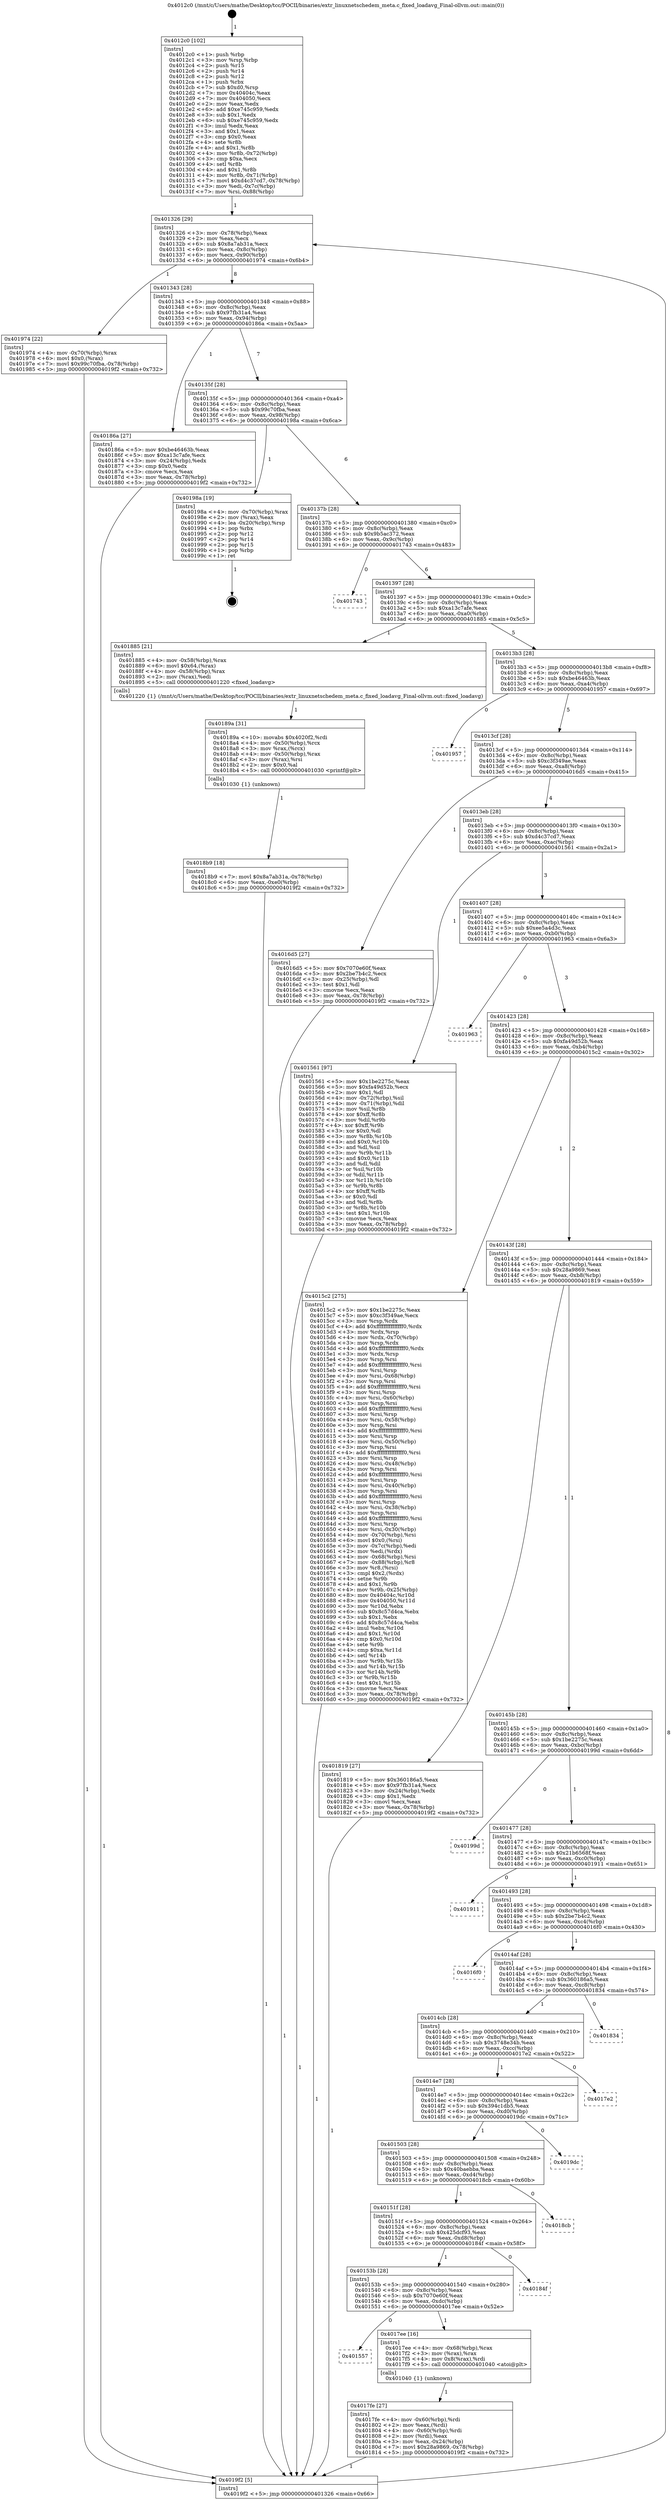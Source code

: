 digraph "0x4012c0" {
  label = "0x4012c0 (/mnt/c/Users/mathe/Desktop/tcc/POCII/binaries/extr_linuxnetschedem_meta.c_fixed_loadavg_Final-ollvm.out::main(0))"
  labelloc = "t"
  node[shape=record]

  Entry [label="",width=0.3,height=0.3,shape=circle,fillcolor=black,style=filled]
  "0x401326" [label="{
     0x401326 [29]\l
     | [instrs]\l
     &nbsp;&nbsp;0x401326 \<+3\>: mov -0x78(%rbp),%eax\l
     &nbsp;&nbsp;0x401329 \<+2\>: mov %eax,%ecx\l
     &nbsp;&nbsp;0x40132b \<+6\>: sub $0x8a7ab31a,%ecx\l
     &nbsp;&nbsp;0x401331 \<+6\>: mov %eax,-0x8c(%rbp)\l
     &nbsp;&nbsp;0x401337 \<+6\>: mov %ecx,-0x90(%rbp)\l
     &nbsp;&nbsp;0x40133d \<+6\>: je 0000000000401974 \<main+0x6b4\>\l
  }"]
  "0x401974" [label="{
     0x401974 [22]\l
     | [instrs]\l
     &nbsp;&nbsp;0x401974 \<+4\>: mov -0x70(%rbp),%rax\l
     &nbsp;&nbsp;0x401978 \<+6\>: movl $0x0,(%rax)\l
     &nbsp;&nbsp;0x40197e \<+7\>: movl $0x99c70fba,-0x78(%rbp)\l
     &nbsp;&nbsp;0x401985 \<+5\>: jmp 00000000004019f2 \<main+0x732\>\l
  }"]
  "0x401343" [label="{
     0x401343 [28]\l
     | [instrs]\l
     &nbsp;&nbsp;0x401343 \<+5\>: jmp 0000000000401348 \<main+0x88\>\l
     &nbsp;&nbsp;0x401348 \<+6\>: mov -0x8c(%rbp),%eax\l
     &nbsp;&nbsp;0x40134e \<+5\>: sub $0x97fb31a4,%eax\l
     &nbsp;&nbsp;0x401353 \<+6\>: mov %eax,-0x94(%rbp)\l
     &nbsp;&nbsp;0x401359 \<+6\>: je 000000000040186a \<main+0x5aa\>\l
  }"]
  Exit [label="",width=0.3,height=0.3,shape=circle,fillcolor=black,style=filled,peripheries=2]
  "0x40186a" [label="{
     0x40186a [27]\l
     | [instrs]\l
     &nbsp;&nbsp;0x40186a \<+5\>: mov $0xbe46463b,%eax\l
     &nbsp;&nbsp;0x40186f \<+5\>: mov $0xa13c7afe,%ecx\l
     &nbsp;&nbsp;0x401874 \<+3\>: mov -0x24(%rbp),%edx\l
     &nbsp;&nbsp;0x401877 \<+3\>: cmp $0x0,%edx\l
     &nbsp;&nbsp;0x40187a \<+3\>: cmove %ecx,%eax\l
     &nbsp;&nbsp;0x40187d \<+3\>: mov %eax,-0x78(%rbp)\l
     &nbsp;&nbsp;0x401880 \<+5\>: jmp 00000000004019f2 \<main+0x732\>\l
  }"]
  "0x40135f" [label="{
     0x40135f [28]\l
     | [instrs]\l
     &nbsp;&nbsp;0x40135f \<+5\>: jmp 0000000000401364 \<main+0xa4\>\l
     &nbsp;&nbsp;0x401364 \<+6\>: mov -0x8c(%rbp),%eax\l
     &nbsp;&nbsp;0x40136a \<+5\>: sub $0x99c70fba,%eax\l
     &nbsp;&nbsp;0x40136f \<+6\>: mov %eax,-0x98(%rbp)\l
     &nbsp;&nbsp;0x401375 \<+6\>: je 000000000040198a \<main+0x6ca\>\l
  }"]
  "0x4018b9" [label="{
     0x4018b9 [18]\l
     | [instrs]\l
     &nbsp;&nbsp;0x4018b9 \<+7\>: movl $0x8a7ab31a,-0x78(%rbp)\l
     &nbsp;&nbsp;0x4018c0 \<+6\>: mov %eax,-0xe0(%rbp)\l
     &nbsp;&nbsp;0x4018c6 \<+5\>: jmp 00000000004019f2 \<main+0x732\>\l
  }"]
  "0x40198a" [label="{
     0x40198a [19]\l
     | [instrs]\l
     &nbsp;&nbsp;0x40198a \<+4\>: mov -0x70(%rbp),%rax\l
     &nbsp;&nbsp;0x40198e \<+2\>: mov (%rax),%eax\l
     &nbsp;&nbsp;0x401990 \<+4\>: lea -0x20(%rbp),%rsp\l
     &nbsp;&nbsp;0x401994 \<+1\>: pop %rbx\l
     &nbsp;&nbsp;0x401995 \<+2\>: pop %r12\l
     &nbsp;&nbsp;0x401997 \<+2\>: pop %r14\l
     &nbsp;&nbsp;0x401999 \<+2\>: pop %r15\l
     &nbsp;&nbsp;0x40199b \<+1\>: pop %rbp\l
     &nbsp;&nbsp;0x40199c \<+1\>: ret\l
  }"]
  "0x40137b" [label="{
     0x40137b [28]\l
     | [instrs]\l
     &nbsp;&nbsp;0x40137b \<+5\>: jmp 0000000000401380 \<main+0xc0\>\l
     &nbsp;&nbsp;0x401380 \<+6\>: mov -0x8c(%rbp),%eax\l
     &nbsp;&nbsp;0x401386 \<+5\>: sub $0x9b5ac372,%eax\l
     &nbsp;&nbsp;0x40138b \<+6\>: mov %eax,-0x9c(%rbp)\l
     &nbsp;&nbsp;0x401391 \<+6\>: je 0000000000401743 \<main+0x483\>\l
  }"]
  "0x40189a" [label="{
     0x40189a [31]\l
     | [instrs]\l
     &nbsp;&nbsp;0x40189a \<+10\>: movabs $0x4020f2,%rdi\l
     &nbsp;&nbsp;0x4018a4 \<+4\>: mov -0x50(%rbp),%rcx\l
     &nbsp;&nbsp;0x4018a8 \<+3\>: mov %rax,(%rcx)\l
     &nbsp;&nbsp;0x4018ab \<+4\>: mov -0x50(%rbp),%rax\l
     &nbsp;&nbsp;0x4018af \<+3\>: mov (%rax),%rsi\l
     &nbsp;&nbsp;0x4018b2 \<+2\>: mov $0x0,%al\l
     &nbsp;&nbsp;0x4018b4 \<+5\>: call 0000000000401030 \<printf@plt\>\l
     | [calls]\l
     &nbsp;&nbsp;0x401030 \{1\} (unknown)\l
  }"]
  "0x401743" [label="{
     0x401743\l
  }", style=dashed]
  "0x401397" [label="{
     0x401397 [28]\l
     | [instrs]\l
     &nbsp;&nbsp;0x401397 \<+5\>: jmp 000000000040139c \<main+0xdc\>\l
     &nbsp;&nbsp;0x40139c \<+6\>: mov -0x8c(%rbp),%eax\l
     &nbsp;&nbsp;0x4013a2 \<+5\>: sub $0xa13c7afe,%eax\l
     &nbsp;&nbsp;0x4013a7 \<+6\>: mov %eax,-0xa0(%rbp)\l
     &nbsp;&nbsp;0x4013ad \<+6\>: je 0000000000401885 \<main+0x5c5\>\l
  }"]
  "0x4017fe" [label="{
     0x4017fe [27]\l
     | [instrs]\l
     &nbsp;&nbsp;0x4017fe \<+4\>: mov -0x60(%rbp),%rdi\l
     &nbsp;&nbsp;0x401802 \<+2\>: mov %eax,(%rdi)\l
     &nbsp;&nbsp;0x401804 \<+4\>: mov -0x60(%rbp),%rdi\l
     &nbsp;&nbsp;0x401808 \<+2\>: mov (%rdi),%eax\l
     &nbsp;&nbsp;0x40180a \<+3\>: mov %eax,-0x24(%rbp)\l
     &nbsp;&nbsp;0x40180d \<+7\>: movl $0x28a9869,-0x78(%rbp)\l
     &nbsp;&nbsp;0x401814 \<+5\>: jmp 00000000004019f2 \<main+0x732\>\l
  }"]
  "0x401885" [label="{
     0x401885 [21]\l
     | [instrs]\l
     &nbsp;&nbsp;0x401885 \<+4\>: mov -0x58(%rbp),%rax\l
     &nbsp;&nbsp;0x401889 \<+6\>: movl $0x64,(%rax)\l
     &nbsp;&nbsp;0x40188f \<+4\>: mov -0x58(%rbp),%rax\l
     &nbsp;&nbsp;0x401893 \<+2\>: mov (%rax),%edi\l
     &nbsp;&nbsp;0x401895 \<+5\>: call 0000000000401220 \<fixed_loadavg\>\l
     | [calls]\l
     &nbsp;&nbsp;0x401220 \{1\} (/mnt/c/Users/mathe/Desktop/tcc/POCII/binaries/extr_linuxnetschedem_meta.c_fixed_loadavg_Final-ollvm.out::fixed_loadavg)\l
  }"]
  "0x4013b3" [label="{
     0x4013b3 [28]\l
     | [instrs]\l
     &nbsp;&nbsp;0x4013b3 \<+5\>: jmp 00000000004013b8 \<main+0xf8\>\l
     &nbsp;&nbsp;0x4013b8 \<+6\>: mov -0x8c(%rbp),%eax\l
     &nbsp;&nbsp;0x4013be \<+5\>: sub $0xbe46463b,%eax\l
     &nbsp;&nbsp;0x4013c3 \<+6\>: mov %eax,-0xa4(%rbp)\l
     &nbsp;&nbsp;0x4013c9 \<+6\>: je 0000000000401957 \<main+0x697\>\l
  }"]
  "0x401557" [label="{
     0x401557\l
  }", style=dashed]
  "0x401957" [label="{
     0x401957\l
  }", style=dashed]
  "0x4013cf" [label="{
     0x4013cf [28]\l
     | [instrs]\l
     &nbsp;&nbsp;0x4013cf \<+5\>: jmp 00000000004013d4 \<main+0x114\>\l
     &nbsp;&nbsp;0x4013d4 \<+6\>: mov -0x8c(%rbp),%eax\l
     &nbsp;&nbsp;0x4013da \<+5\>: sub $0xc3f349ae,%eax\l
     &nbsp;&nbsp;0x4013df \<+6\>: mov %eax,-0xa8(%rbp)\l
     &nbsp;&nbsp;0x4013e5 \<+6\>: je 00000000004016d5 \<main+0x415\>\l
  }"]
  "0x4017ee" [label="{
     0x4017ee [16]\l
     | [instrs]\l
     &nbsp;&nbsp;0x4017ee \<+4\>: mov -0x68(%rbp),%rax\l
     &nbsp;&nbsp;0x4017f2 \<+3\>: mov (%rax),%rax\l
     &nbsp;&nbsp;0x4017f5 \<+4\>: mov 0x8(%rax),%rdi\l
     &nbsp;&nbsp;0x4017f9 \<+5\>: call 0000000000401040 \<atoi@plt\>\l
     | [calls]\l
     &nbsp;&nbsp;0x401040 \{1\} (unknown)\l
  }"]
  "0x4016d5" [label="{
     0x4016d5 [27]\l
     | [instrs]\l
     &nbsp;&nbsp;0x4016d5 \<+5\>: mov $0x7070e60f,%eax\l
     &nbsp;&nbsp;0x4016da \<+5\>: mov $0x2be7b4c2,%ecx\l
     &nbsp;&nbsp;0x4016df \<+3\>: mov -0x25(%rbp),%dl\l
     &nbsp;&nbsp;0x4016e2 \<+3\>: test $0x1,%dl\l
     &nbsp;&nbsp;0x4016e5 \<+3\>: cmovne %ecx,%eax\l
     &nbsp;&nbsp;0x4016e8 \<+3\>: mov %eax,-0x78(%rbp)\l
     &nbsp;&nbsp;0x4016eb \<+5\>: jmp 00000000004019f2 \<main+0x732\>\l
  }"]
  "0x4013eb" [label="{
     0x4013eb [28]\l
     | [instrs]\l
     &nbsp;&nbsp;0x4013eb \<+5\>: jmp 00000000004013f0 \<main+0x130\>\l
     &nbsp;&nbsp;0x4013f0 \<+6\>: mov -0x8c(%rbp),%eax\l
     &nbsp;&nbsp;0x4013f6 \<+5\>: sub $0xd4c37cd7,%eax\l
     &nbsp;&nbsp;0x4013fb \<+6\>: mov %eax,-0xac(%rbp)\l
     &nbsp;&nbsp;0x401401 \<+6\>: je 0000000000401561 \<main+0x2a1\>\l
  }"]
  "0x40153b" [label="{
     0x40153b [28]\l
     | [instrs]\l
     &nbsp;&nbsp;0x40153b \<+5\>: jmp 0000000000401540 \<main+0x280\>\l
     &nbsp;&nbsp;0x401540 \<+6\>: mov -0x8c(%rbp),%eax\l
     &nbsp;&nbsp;0x401546 \<+5\>: sub $0x7070e60f,%eax\l
     &nbsp;&nbsp;0x40154b \<+6\>: mov %eax,-0xdc(%rbp)\l
     &nbsp;&nbsp;0x401551 \<+6\>: je 00000000004017ee \<main+0x52e\>\l
  }"]
  "0x401561" [label="{
     0x401561 [97]\l
     | [instrs]\l
     &nbsp;&nbsp;0x401561 \<+5\>: mov $0x1be2275c,%eax\l
     &nbsp;&nbsp;0x401566 \<+5\>: mov $0xfa49d52b,%ecx\l
     &nbsp;&nbsp;0x40156b \<+2\>: mov $0x1,%dl\l
     &nbsp;&nbsp;0x40156d \<+4\>: mov -0x72(%rbp),%sil\l
     &nbsp;&nbsp;0x401571 \<+4\>: mov -0x71(%rbp),%dil\l
     &nbsp;&nbsp;0x401575 \<+3\>: mov %sil,%r8b\l
     &nbsp;&nbsp;0x401578 \<+4\>: xor $0xff,%r8b\l
     &nbsp;&nbsp;0x40157c \<+3\>: mov %dil,%r9b\l
     &nbsp;&nbsp;0x40157f \<+4\>: xor $0xff,%r9b\l
     &nbsp;&nbsp;0x401583 \<+3\>: xor $0x0,%dl\l
     &nbsp;&nbsp;0x401586 \<+3\>: mov %r8b,%r10b\l
     &nbsp;&nbsp;0x401589 \<+4\>: and $0x0,%r10b\l
     &nbsp;&nbsp;0x40158d \<+3\>: and %dl,%sil\l
     &nbsp;&nbsp;0x401590 \<+3\>: mov %r9b,%r11b\l
     &nbsp;&nbsp;0x401593 \<+4\>: and $0x0,%r11b\l
     &nbsp;&nbsp;0x401597 \<+3\>: and %dl,%dil\l
     &nbsp;&nbsp;0x40159a \<+3\>: or %sil,%r10b\l
     &nbsp;&nbsp;0x40159d \<+3\>: or %dil,%r11b\l
     &nbsp;&nbsp;0x4015a0 \<+3\>: xor %r11b,%r10b\l
     &nbsp;&nbsp;0x4015a3 \<+3\>: or %r9b,%r8b\l
     &nbsp;&nbsp;0x4015a6 \<+4\>: xor $0xff,%r8b\l
     &nbsp;&nbsp;0x4015aa \<+3\>: or $0x0,%dl\l
     &nbsp;&nbsp;0x4015ad \<+3\>: and %dl,%r8b\l
     &nbsp;&nbsp;0x4015b0 \<+3\>: or %r8b,%r10b\l
     &nbsp;&nbsp;0x4015b3 \<+4\>: test $0x1,%r10b\l
     &nbsp;&nbsp;0x4015b7 \<+3\>: cmovne %ecx,%eax\l
     &nbsp;&nbsp;0x4015ba \<+3\>: mov %eax,-0x78(%rbp)\l
     &nbsp;&nbsp;0x4015bd \<+5\>: jmp 00000000004019f2 \<main+0x732\>\l
  }"]
  "0x401407" [label="{
     0x401407 [28]\l
     | [instrs]\l
     &nbsp;&nbsp;0x401407 \<+5\>: jmp 000000000040140c \<main+0x14c\>\l
     &nbsp;&nbsp;0x40140c \<+6\>: mov -0x8c(%rbp),%eax\l
     &nbsp;&nbsp;0x401412 \<+5\>: sub $0xee5a4d3c,%eax\l
     &nbsp;&nbsp;0x401417 \<+6\>: mov %eax,-0xb0(%rbp)\l
     &nbsp;&nbsp;0x40141d \<+6\>: je 0000000000401963 \<main+0x6a3\>\l
  }"]
  "0x4019f2" [label="{
     0x4019f2 [5]\l
     | [instrs]\l
     &nbsp;&nbsp;0x4019f2 \<+5\>: jmp 0000000000401326 \<main+0x66\>\l
  }"]
  "0x4012c0" [label="{
     0x4012c0 [102]\l
     | [instrs]\l
     &nbsp;&nbsp;0x4012c0 \<+1\>: push %rbp\l
     &nbsp;&nbsp;0x4012c1 \<+3\>: mov %rsp,%rbp\l
     &nbsp;&nbsp;0x4012c4 \<+2\>: push %r15\l
     &nbsp;&nbsp;0x4012c6 \<+2\>: push %r14\l
     &nbsp;&nbsp;0x4012c8 \<+2\>: push %r12\l
     &nbsp;&nbsp;0x4012ca \<+1\>: push %rbx\l
     &nbsp;&nbsp;0x4012cb \<+7\>: sub $0xd0,%rsp\l
     &nbsp;&nbsp;0x4012d2 \<+7\>: mov 0x40404c,%eax\l
     &nbsp;&nbsp;0x4012d9 \<+7\>: mov 0x404050,%ecx\l
     &nbsp;&nbsp;0x4012e0 \<+2\>: mov %eax,%edx\l
     &nbsp;&nbsp;0x4012e2 \<+6\>: add $0xe745c959,%edx\l
     &nbsp;&nbsp;0x4012e8 \<+3\>: sub $0x1,%edx\l
     &nbsp;&nbsp;0x4012eb \<+6\>: sub $0xe745c959,%edx\l
     &nbsp;&nbsp;0x4012f1 \<+3\>: imul %edx,%eax\l
     &nbsp;&nbsp;0x4012f4 \<+3\>: and $0x1,%eax\l
     &nbsp;&nbsp;0x4012f7 \<+3\>: cmp $0x0,%eax\l
     &nbsp;&nbsp;0x4012fa \<+4\>: sete %r8b\l
     &nbsp;&nbsp;0x4012fe \<+4\>: and $0x1,%r8b\l
     &nbsp;&nbsp;0x401302 \<+4\>: mov %r8b,-0x72(%rbp)\l
     &nbsp;&nbsp;0x401306 \<+3\>: cmp $0xa,%ecx\l
     &nbsp;&nbsp;0x401309 \<+4\>: setl %r8b\l
     &nbsp;&nbsp;0x40130d \<+4\>: and $0x1,%r8b\l
     &nbsp;&nbsp;0x401311 \<+4\>: mov %r8b,-0x71(%rbp)\l
     &nbsp;&nbsp;0x401315 \<+7\>: movl $0xd4c37cd7,-0x78(%rbp)\l
     &nbsp;&nbsp;0x40131c \<+3\>: mov %edi,-0x7c(%rbp)\l
     &nbsp;&nbsp;0x40131f \<+7\>: mov %rsi,-0x88(%rbp)\l
  }"]
  "0x40184f" [label="{
     0x40184f\l
  }", style=dashed]
  "0x401963" [label="{
     0x401963\l
  }", style=dashed]
  "0x401423" [label="{
     0x401423 [28]\l
     | [instrs]\l
     &nbsp;&nbsp;0x401423 \<+5\>: jmp 0000000000401428 \<main+0x168\>\l
     &nbsp;&nbsp;0x401428 \<+6\>: mov -0x8c(%rbp),%eax\l
     &nbsp;&nbsp;0x40142e \<+5\>: sub $0xfa49d52b,%eax\l
     &nbsp;&nbsp;0x401433 \<+6\>: mov %eax,-0xb4(%rbp)\l
     &nbsp;&nbsp;0x401439 \<+6\>: je 00000000004015c2 \<main+0x302\>\l
  }"]
  "0x40151f" [label="{
     0x40151f [28]\l
     | [instrs]\l
     &nbsp;&nbsp;0x40151f \<+5\>: jmp 0000000000401524 \<main+0x264\>\l
     &nbsp;&nbsp;0x401524 \<+6\>: mov -0x8c(%rbp),%eax\l
     &nbsp;&nbsp;0x40152a \<+5\>: sub $0x425dcf93,%eax\l
     &nbsp;&nbsp;0x40152f \<+6\>: mov %eax,-0xd8(%rbp)\l
     &nbsp;&nbsp;0x401535 \<+6\>: je 000000000040184f \<main+0x58f\>\l
  }"]
  "0x4015c2" [label="{
     0x4015c2 [275]\l
     | [instrs]\l
     &nbsp;&nbsp;0x4015c2 \<+5\>: mov $0x1be2275c,%eax\l
     &nbsp;&nbsp;0x4015c7 \<+5\>: mov $0xc3f349ae,%ecx\l
     &nbsp;&nbsp;0x4015cc \<+3\>: mov %rsp,%rdx\l
     &nbsp;&nbsp;0x4015cf \<+4\>: add $0xfffffffffffffff0,%rdx\l
     &nbsp;&nbsp;0x4015d3 \<+3\>: mov %rdx,%rsp\l
     &nbsp;&nbsp;0x4015d6 \<+4\>: mov %rdx,-0x70(%rbp)\l
     &nbsp;&nbsp;0x4015da \<+3\>: mov %rsp,%rdx\l
     &nbsp;&nbsp;0x4015dd \<+4\>: add $0xfffffffffffffff0,%rdx\l
     &nbsp;&nbsp;0x4015e1 \<+3\>: mov %rdx,%rsp\l
     &nbsp;&nbsp;0x4015e4 \<+3\>: mov %rsp,%rsi\l
     &nbsp;&nbsp;0x4015e7 \<+4\>: add $0xfffffffffffffff0,%rsi\l
     &nbsp;&nbsp;0x4015eb \<+3\>: mov %rsi,%rsp\l
     &nbsp;&nbsp;0x4015ee \<+4\>: mov %rsi,-0x68(%rbp)\l
     &nbsp;&nbsp;0x4015f2 \<+3\>: mov %rsp,%rsi\l
     &nbsp;&nbsp;0x4015f5 \<+4\>: add $0xfffffffffffffff0,%rsi\l
     &nbsp;&nbsp;0x4015f9 \<+3\>: mov %rsi,%rsp\l
     &nbsp;&nbsp;0x4015fc \<+4\>: mov %rsi,-0x60(%rbp)\l
     &nbsp;&nbsp;0x401600 \<+3\>: mov %rsp,%rsi\l
     &nbsp;&nbsp;0x401603 \<+4\>: add $0xfffffffffffffff0,%rsi\l
     &nbsp;&nbsp;0x401607 \<+3\>: mov %rsi,%rsp\l
     &nbsp;&nbsp;0x40160a \<+4\>: mov %rsi,-0x58(%rbp)\l
     &nbsp;&nbsp;0x40160e \<+3\>: mov %rsp,%rsi\l
     &nbsp;&nbsp;0x401611 \<+4\>: add $0xfffffffffffffff0,%rsi\l
     &nbsp;&nbsp;0x401615 \<+3\>: mov %rsi,%rsp\l
     &nbsp;&nbsp;0x401618 \<+4\>: mov %rsi,-0x50(%rbp)\l
     &nbsp;&nbsp;0x40161c \<+3\>: mov %rsp,%rsi\l
     &nbsp;&nbsp;0x40161f \<+4\>: add $0xfffffffffffffff0,%rsi\l
     &nbsp;&nbsp;0x401623 \<+3\>: mov %rsi,%rsp\l
     &nbsp;&nbsp;0x401626 \<+4\>: mov %rsi,-0x48(%rbp)\l
     &nbsp;&nbsp;0x40162a \<+3\>: mov %rsp,%rsi\l
     &nbsp;&nbsp;0x40162d \<+4\>: add $0xfffffffffffffff0,%rsi\l
     &nbsp;&nbsp;0x401631 \<+3\>: mov %rsi,%rsp\l
     &nbsp;&nbsp;0x401634 \<+4\>: mov %rsi,-0x40(%rbp)\l
     &nbsp;&nbsp;0x401638 \<+3\>: mov %rsp,%rsi\l
     &nbsp;&nbsp;0x40163b \<+4\>: add $0xfffffffffffffff0,%rsi\l
     &nbsp;&nbsp;0x40163f \<+3\>: mov %rsi,%rsp\l
     &nbsp;&nbsp;0x401642 \<+4\>: mov %rsi,-0x38(%rbp)\l
     &nbsp;&nbsp;0x401646 \<+3\>: mov %rsp,%rsi\l
     &nbsp;&nbsp;0x401649 \<+4\>: add $0xfffffffffffffff0,%rsi\l
     &nbsp;&nbsp;0x40164d \<+3\>: mov %rsi,%rsp\l
     &nbsp;&nbsp;0x401650 \<+4\>: mov %rsi,-0x30(%rbp)\l
     &nbsp;&nbsp;0x401654 \<+4\>: mov -0x70(%rbp),%rsi\l
     &nbsp;&nbsp;0x401658 \<+6\>: movl $0x0,(%rsi)\l
     &nbsp;&nbsp;0x40165e \<+3\>: mov -0x7c(%rbp),%edi\l
     &nbsp;&nbsp;0x401661 \<+2\>: mov %edi,(%rdx)\l
     &nbsp;&nbsp;0x401663 \<+4\>: mov -0x68(%rbp),%rsi\l
     &nbsp;&nbsp;0x401667 \<+7\>: mov -0x88(%rbp),%r8\l
     &nbsp;&nbsp;0x40166e \<+3\>: mov %r8,(%rsi)\l
     &nbsp;&nbsp;0x401671 \<+3\>: cmpl $0x2,(%rdx)\l
     &nbsp;&nbsp;0x401674 \<+4\>: setne %r9b\l
     &nbsp;&nbsp;0x401678 \<+4\>: and $0x1,%r9b\l
     &nbsp;&nbsp;0x40167c \<+4\>: mov %r9b,-0x25(%rbp)\l
     &nbsp;&nbsp;0x401680 \<+8\>: mov 0x40404c,%r10d\l
     &nbsp;&nbsp;0x401688 \<+8\>: mov 0x404050,%r11d\l
     &nbsp;&nbsp;0x401690 \<+3\>: mov %r10d,%ebx\l
     &nbsp;&nbsp;0x401693 \<+6\>: sub $0x8c57d4ca,%ebx\l
     &nbsp;&nbsp;0x401699 \<+3\>: sub $0x1,%ebx\l
     &nbsp;&nbsp;0x40169c \<+6\>: add $0x8c57d4ca,%ebx\l
     &nbsp;&nbsp;0x4016a2 \<+4\>: imul %ebx,%r10d\l
     &nbsp;&nbsp;0x4016a6 \<+4\>: and $0x1,%r10d\l
     &nbsp;&nbsp;0x4016aa \<+4\>: cmp $0x0,%r10d\l
     &nbsp;&nbsp;0x4016ae \<+4\>: sete %r9b\l
     &nbsp;&nbsp;0x4016b2 \<+4\>: cmp $0xa,%r11d\l
     &nbsp;&nbsp;0x4016b6 \<+4\>: setl %r14b\l
     &nbsp;&nbsp;0x4016ba \<+3\>: mov %r9b,%r15b\l
     &nbsp;&nbsp;0x4016bd \<+3\>: and %r14b,%r15b\l
     &nbsp;&nbsp;0x4016c0 \<+3\>: xor %r14b,%r9b\l
     &nbsp;&nbsp;0x4016c3 \<+3\>: or %r9b,%r15b\l
     &nbsp;&nbsp;0x4016c6 \<+4\>: test $0x1,%r15b\l
     &nbsp;&nbsp;0x4016ca \<+3\>: cmovne %ecx,%eax\l
     &nbsp;&nbsp;0x4016cd \<+3\>: mov %eax,-0x78(%rbp)\l
     &nbsp;&nbsp;0x4016d0 \<+5\>: jmp 00000000004019f2 \<main+0x732\>\l
  }"]
  "0x40143f" [label="{
     0x40143f [28]\l
     | [instrs]\l
     &nbsp;&nbsp;0x40143f \<+5\>: jmp 0000000000401444 \<main+0x184\>\l
     &nbsp;&nbsp;0x401444 \<+6\>: mov -0x8c(%rbp),%eax\l
     &nbsp;&nbsp;0x40144a \<+5\>: sub $0x28a9869,%eax\l
     &nbsp;&nbsp;0x40144f \<+6\>: mov %eax,-0xb8(%rbp)\l
     &nbsp;&nbsp;0x401455 \<+6\>: je 0000000000401819 \<main+0x559\>\l
  }"]
  "0x4018cb" [label="{
     0x4018cb\l
  }", style=dashed]
  "0x401503" [label="{
     0x401503 [28]\l
     | [instrs]\l
     &nbsp;&nbsp;0x401503 \<+5\>: jmp 0000000000401508 \<main+0x248\>\l
     &nbsp;&nbsp;0x401508 \<+6\>: mov -0x8c(%rbp),%eax\l
     &nbsp;&nbsp;0x40150e \<+5\>: sub $0x40baebba,%eax\l
     &nbsp;&nbsp;0x401513 \<+6\>: mov %eax,-0xd4(%rbp)\l
     &nbsp;&nbsp;0x401519 \<+6\>: je 00000000004018cb \<main+0x60b\>\l
  }"]
  "0x401819" [label="{
     0x401819 [27]\l
     | [instrs]\l
     &nbsp;&nbsp;0x401819 \<+5\>: mov $0x360186a5,%eax\l
     &nbsp;&nbsp;0x40181e \<+5\>: mov $0x97fb31a4,%ecx\l
     &nbsp;&nbsp;0x401823 \<+3\>: mov -0x24(%rbp),%edx\l
     &nbsp;&nbsp;0x401826 \<+3\>: cmp $0x1,%edx\l
     &nbsp;&nbsp;0x401829 \<+3\>: cmovl %ecx,%eax\l
     &nbsp;&nbsp;0x40182c \<+3\>: mov %eax,-0x78(%rbp)\l
     &nbsp;&nbsp;0x40182f \<+5\>: jmp 00000000004019f2 \<main+0x732\>\l
  }"]
  "0x40145b" [label="{
     0x40145b [28]\l
     | [instrs]\l
     &nbsp;&nbsp;0x40145b \<+5\>: jmp 0000000000401460 \<main+0x1a0\>\l
     &nbsp;&nbsp;0x401460 \<+6\>: mov -0x8c(%rbp),%eax\l
     &nbsp;&nbsp;0x401466 \<+5\>: sub $0x1be2275c,%eax\l
     &nbsp;&nbsp;0x40146b \<+6\>: mov %eax,-0xbc(%rbp)\l
     &nbsp;&nbsp;0x401471 \<+6\>: je 000000000040199d \<main+0x6dd\>\l
  }"]
  "0x4019dc" [label="{
     0x4019dc\l
  }", style=dashed]
  "0x40199d" [label="{
     0x40199d\l
  }", style=dashed]
  "0x401477" [label="{
     0x401477 [28]\l
     | [instrs]\l
     &nbsp;&nbsp;0x401477 \<+5\>: jmp 000000000040147c \<main+0x1bc\>\l
     &nbsp;&nbsp;0x40147c \<+6\>: mov -0x8c(%rbp),%eax\l
     &nbsp;&nbsp;0x401482 \<+5\>: sub $0x21b6568f,%eax\l
     &nbsp;&nbsp;0x401487 \<+6\>: mov %eax,-0xc0(%rbp)\l
     &nbsp;&nbsp;0x40148d \<+6\>: je 0000000000401911 \<main+0x651\>\l
  }"]
  "0x4014e7" [label="{
     0x4014e7 [28]\l
     | [instrs]\l
     &nbsp;&nbsp;0x4014e7 \<+5\>: jmp 00000000004014ec \<main+0x22c\>\l
     &nbsp;&nbsp;0x4014ec \<+6\>: mov -0x8c(%rbp),%eax\l
     &nbsp;&nbsp;0x4014f2 \<+5\>: sub $0x394c1db5,%eax\l
     &nbsp;&nbsp;0x4014f7 \<+6\>: mov %eax,-0xd0(%rbp)\l
     &nbsp;&nbsp;0x4014fd \<+6\>: je 00000000004019dc \<main+0x71c\>\l
  }"]
  "0x401911" [label="{
     0x401911\l
  }", style=dashed]
  "0x401493" [label="{
     0x401493 [28]\l
     | [instrs]\l
     &nbsp;&nbsp;0x401493 \<+5\>: jmp 0000000000401498 \<main+0x1d8\>\l
     &nbsp;&nbsp;0x401498 \<+6\>: mov -0x8c(%rbp),%eax\l
     &nbsp;&nbsp;0x40149e \<+5\>: sub $0x2be7b4c2,%eax\l
     &nbsp;&nbsp;0x4014a3 \<+6\>: mov %eax,-0xc4(%rbp)\l
     &nbsp;&nbsp;0x4014a9 \<+6\>: je 00000000004016f0 \<main+0x430\>\l
  }"]
  "0x4017e2" [label="{
     0x4017e2\l
  }", style=dashed]
  "0x4016f0" [label="{
     0x4016f0\l
  }", style=dashed]
  "0x4014af" [label="{
     0x4014af [28]\l
     | [instrs]\l
     &nbsp;&nbsp;0x4014af \<+5\>: jmp 00000000004014b4 \<main+0x1f4\>\l
     &nbsp;&nbsp;0x4014b4 \<+6\>: mov -0x8c(%rbp),%eax\l
     &nbsp;&nbsp;0x4014ba \<+5\>: sub $0x360186a5,%eax\l
     &nbsp;&nbsp;0x4014bf \<+6\>: mov %eax,-0xc8(%rbp)\l
     &nbsp;&nbsp;0x4014c5 \<+6\>: je 0000000000401834 \<main+0x574\>\l
  }"]
  "0x4014cb" [label="{
     0x4014cb [28]\l
     | [instrs]\l
     &nbsp;&nbsp;0x4014cb \<+5\>: jmp 00000000004014d0 \<main+0x210\>\l
     &nbsp;&nbsp;0x4014d0 \<+6\>: mov -0x8c(%rbp),%eax\l
     &nbsp;&nbsp;0x4014d6 \<+5\>: sub $0x3748e34b,%eax\l
     &nbsp;&nbsp;0x4014db \<+6\>: mov %eax,-0xcc(%rbp)\l
     &nbsp;&nbsp;0x4014e1 \<+6\>: je 00000000004017e2 \<main+0x522\>\l
  }"]
  "0x401834" [label="{
     0x401834\l
  }", style=dashed]
  Entry -> "0x4012c0" [label=" 1"]
  "0x401326" -> "0x401974" [label=" 1"]
  "0x401326" -> "0x401343" [label=" 8"]
  "0x40198a" -> Exit [label=" 1"]
  "0x401343" -> "0x40186a" [label=" 1"]
  "0x401343" -> "0x40135f" [label=" 7"]
  "0x401974" -> "0x4019f2" [label=" 1"]
  "0x40135f" -> "0x40198a" [label=" 1"]
  "0x40135f" -> "0x40137b" [label=" 6"]
  "0x4018b9" -> "0x4019f2" [label=" 1"]
  "0x40137b" -> "0x401743" [label=" 0"]
  "0x40137b" -> "0x401397" [label=" 6"]
  "0x40189a" -> "0x4018b9" [label=" 1"]
  "0x401397" -> "0x401885" [label=" 1"]
  "0x401397" -> "0x4013b3" [label=" 5"]
  "0x401885" -> "0x40189a" [label=" 1"]
  "0x4013b3" -> "0x401957" [label=" 0"]
  "0x4013b3" -> "0x4013cf" [label=" 5"]
  "0x40186a" -> "0x4019f2" [label=" 1"]
  "0x4013cf" -> "0x4016d5" [label=" 1"]
  "0x4013cf" -> "0x4013eb" [label=" 4"]
  "0x401819" -> "0x4019f2" [label=" 1"]
  "0x4013eb" -> "0x401561" [label=" 1"]
  "0x4013eb" -> "0x401407" [label=" 3"]
  "0x401561" -> "0x4019f2" [label=" 1"]
  "0x4012c0" -> "0x401326" [label=" 1"]
  "0x4019f2" -> "0x401326" [label=" 8"]
  "0x4017ee" -> "0x4017fe" [label=" 1"]
  "0x401407" -> "0x401963" [label=" 0"]
  "0x401407" -> "0x401423" [label=" 3"]
  "0x40153b" -> "0x401557" [label=" 0"]
  "0x401423" -> "0x4015c2" [label=" 1"]
  "0x401423" -> "0x40143f" [label=" 2"]
  "0x4017fe" -> "0x4019f2" [label=" 1"]
  "0x4015c2" -> "0x4019f2" [label=" 1"]
  "0x4016d5" -> "0x4019f2" [label=" 1"]
  "0x40151f" -> "0x40153b" [label=" 1"]
  "0x40143f" -> "0x401819" [label=" 1"]
  "0x40143f" -> "0x40145b" [label=" 1"]
  "0x40153b" -> "0x4017ee" [label=" 1"]
  "0x40145b" -> "0x40199d" [label=" 0"]
  "0x40145b" -> "0x401477" [label=" 1"]
  "0x401503" -> "0x40151f" [label=" 1"]
  "0x401477" -> "0x401911" [label=" 0"]
  "0x401477" -> "0x401493" [label=" 1"]
  "0x40151f" -> "0x40184f" [label=" 0"]
  "0x401493" -> "0x4016f0" [label=" 0"]
  "0x401493" -> "0x4014af" [label=" 1"]
  "0x4014e7" -> "0x401503" [label=" 1"]
  "0x4014af" -> "0x401834" [label=" 0"]
  "0x4014af" -> "0x4014cb" [label=" 1"]
  "0x4014e7" -> "0x4019dc" [label=" 0"]
  "0x4014cb" -> "0x4017e2" [label=" 0"]
  "0x4014cb" -> "0x4014e7" [label=" 1"]
  "0x401503" -> "0x4018cb" [label=" 0"]
}
